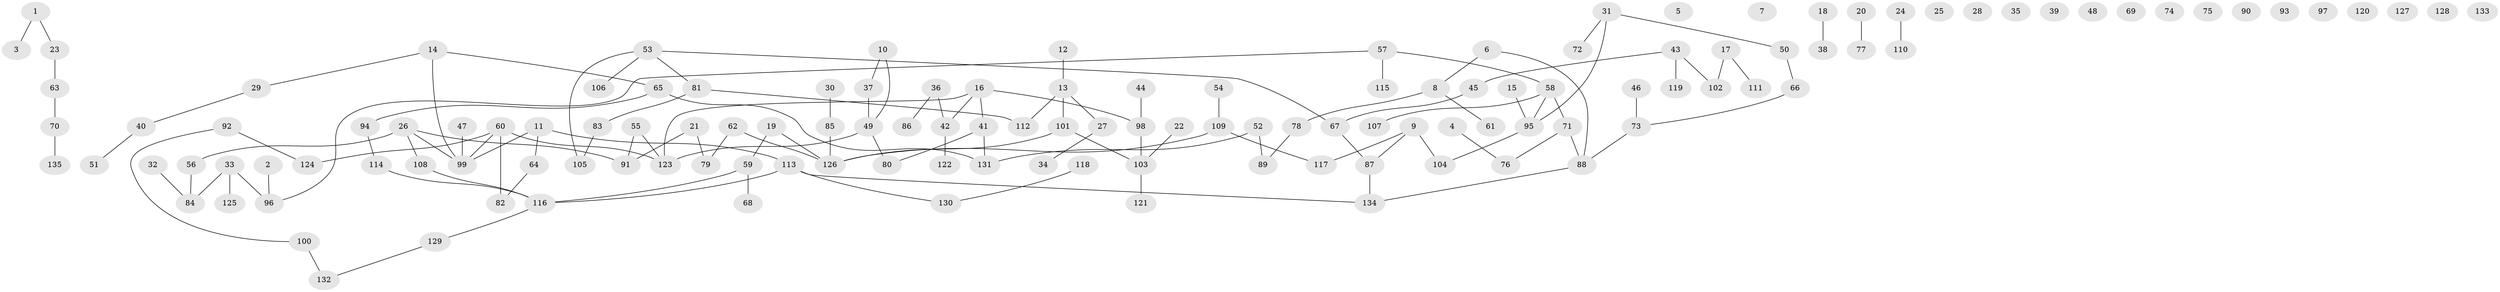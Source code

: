 // coarse degree distribution, {1: 0.23880597014925373, 0: 0.29850746268656714, 3: 0.13432835820895522, 4: 0.1044776119402985, 2: 0.14925373134328357, 6: 0.029850746268656716, 5: 0.029850746268656716, 7: 0.014925373134328358}
// Generated by graph-tools (version 1.1) at 2025/16/03/04/25 18:16:35]
// undirected, 135 vertices, 130 edges
graph export_dot {
graph [start="1"]
  node [color=gray90,style=filled];
  1;
  2;
  3;
  4;
  5;
  6;
  7;
  8;
  9;
  10;
  11;
  12;
  13;
  14;
  15;
  16;
  17;
  18;
  19;
  20;
  21;
  22;
  23;
  24;
  25;
  26;
  27;
  28;
  29;
  30;
  31;
  32;
  33;
  34;
  35;
  36;
  37;
  38;
  39;
  40;
  41;
  42;
  43;
  44;
  45;
  46;
  47;
  48;
  49;
  50;
  51;
  52;
  53;
  54;
  55;
  56;
  57;
  58;
  59;
  60;
  61;
  62;
  63;
  64;
  65;
  66;
  67;
  68;
  69;
  70;
  71;
  72;
  73;
  74;
  75;
  76;
  77;
  78;
  79;
  80;
  81;
  82;
  83;
  84;
  85;
  86;
  87;
  88;
  89;
  90;
  91;
  92;
  93;
  94;
  95;
  96;
  97;
  98;
  99;
  100;
  101;
  102;
  103;
  104;
  105;
  106;
  107;
  108;
  109;
  110;
  111;
  112;
  113;
  114;
  115;
  116;
  117;
  118;
  119;
  120;
  121;
  122;
  123;
  124;
  125;
  126;
  127;
  128;
  129;
  130;
  131;
  132;
  133;
  134;
  135;
  1 -- 3;
  1 -- 23;
  2 -- 96;
  4 -- 76;
  6 -- 8;
  6 -- 88;
  8 -- 61;
  8 -- 78;
  9 -- 87;
  9 -- 104;
  9 -- 117;
  10 -- 37;
  10 -- 49;
  11 -- 64;
  11 -- 99;
  11 -- 113;
  12 -- 13;
  13 -- 27;
  13 -- 101;
  13 -- 112;
  14 -- 29;
  14 -- 65;
  14 -- 99;
  15 -- 95;
  16 -- 41;
  16 -- 42;
  16 -- 98;
  16 -- 123;
  17 -- 102;
  17 -- 111;
  18 -- 38;
  19 -- 59;
  19 -- 126;
  20 -- 77;
  21 -- 79;
  21 -- 91;
  22 -- 103;
  23 -- 63;
  24 -- 110;
  26 -- 56;
  26 -- 91;
  26 -- 99;
  26 -- 108;
  27 -- 34;
  29 -- 40;
  30 -- 85;
  31 -- 50;
  31 -- 72;
  31 -- 95;
  32 -- 84;
  33 -- 84;
  33 -- 96;
  33 -- 125;
  36 -- 42;
  36 -- 86;
  37 -- 49;
  40 -- 51;
  41 -- 80;
  41 -- 131;
  42 -- 122;
  43 -- 45;
  43 -- 102;
  43 -- 119;
  44 -- 98;
  45 -- 67;
  46 -- 73;
  47 -- 99;
  49 -- 80;
  49 -- 123;
  50 -- 66;
  52 -- 89;
  52 -- 131;
  53 -- 67;
  53 -- 81;
  53 -- 105;
  53 -- 106;
  54 -- 109;
  55 -- 91;
  55 -- 123;
  56 -- 84;
  57 -- 58;
  57 -- 96;
  57 -- 115;
  58 -- 71;
  58 -- 95;
  58 -- 107;
  59 -- 68;
  59 -- 116;
  60 -- 82;
  60 -- 99;
  60 -- 123;
  60 -- 124;
  62 -- 79;
  62 -- 126;
  63 -- 70;
  64 -- 82;
  65 -- 94;
  65 -- 131;
  66 -- 73;
  67 -- 87;
  70 -- 135;
  71 -- 76;
  71 -- 88;
  73 -- 88;
  78 -- 89;
  81 -- 83;
  81 -- 112;
  83 -- 105;
  85 -- 126;
  87 -- 134;
  88 -- 134;
  92 -- 100;
  92 -- 124;
  94 -- 114;
  95 -- 104;
  98 -- 103;
  100 -- 132;
  101 -- 103;
  101 -- 126;
  103 -- 121;
  108 -- 116;
  109 -- 117;
  109 -- 126;
  113 -- 116;
  113 -- 130;
  113 -- 134;
  114 -- 116;
  116 -- 129;
  118 -- 130;
  129 -- 132;
}
